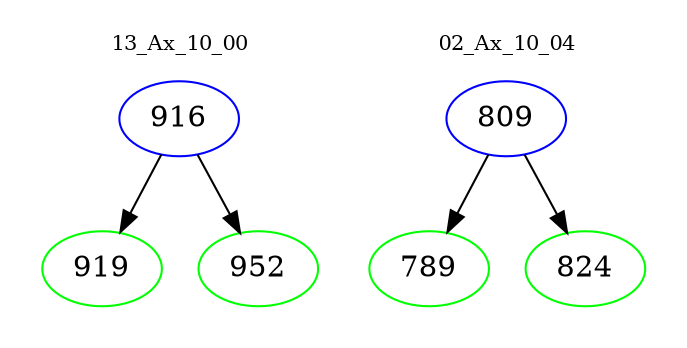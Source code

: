 digraph{
subgraph cluster_0 {
color = white
label = "13_Ax_10_00";
fontsize=10;
T0_916 [label="916", color="blue"]
T0_916 -> T0_919 [color="black"]
T0_919 [label="919", color="green"]
T0_916 -> T0_952 [color="black"]
T0_952 [label="952", color="green"]
}
subgraph cluster_1 {
color = white
label = "02_Ax_10_04";
fontsize=10;
T1_809 [label="809", color="blue"]
T1_809 -> T1_789 [color="black"]
T1_789 [label="789", color="green"]
T1_809 -> T1_824 [color="black"]
T1_824 [label="824", color="green"]
}
}
